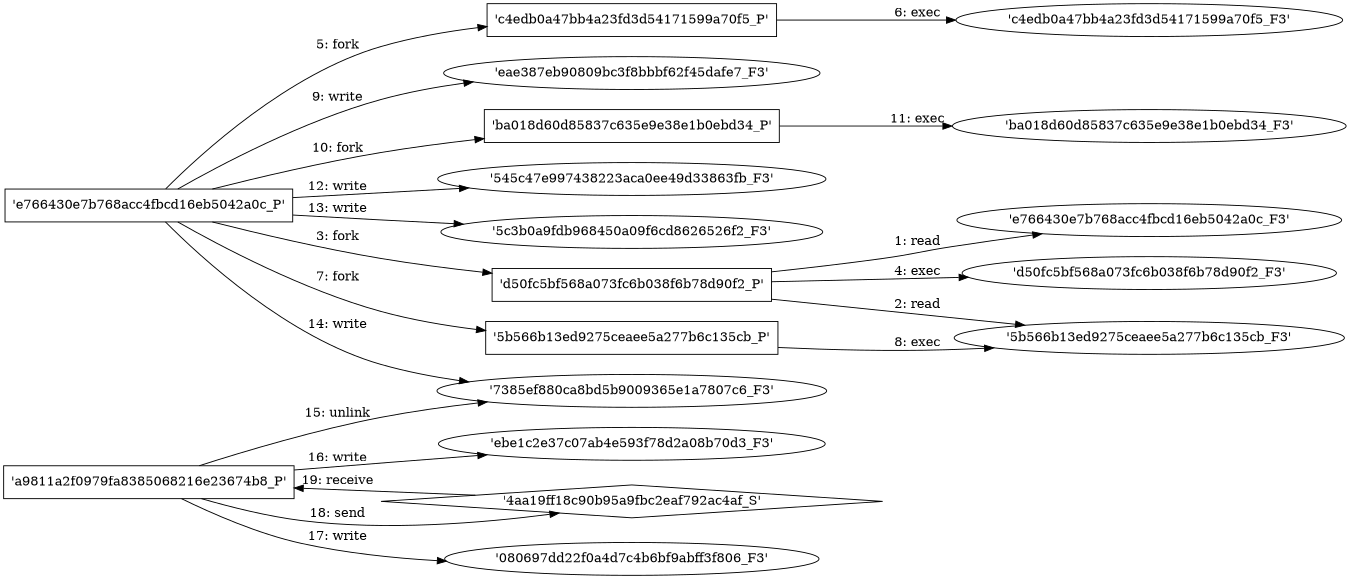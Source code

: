 digraph "D:\Learning\Paper\apt\基于CTI的攻击预警\Dataset\攻击图\ASGfromALLCTI\Threat Round-up for June 2 - June 9.dot" {
rankdir="LR"
size="9"
fixedsize="false"
splines="true"
nodesep=0.3
ranksep=0
fontsize=10
overlap="scalexy"
engine= "neato"
	"'e766430e7b768acc4fbcd16eb5042a0c_F3'" [node_type=file shape=ellipse]
	"'d50fc5bf568a073fc6b038f6b78d90f2_P'" [node_type=Process shape=box]
	"'d50fc5bf568a073fc6b038f6b78d90f2_P'" -> "'e766430e7b768acc4fbcd16eb5042a0c_F3'" [label="1: read"]
	"'5b566b13ed9275ceaee5a277b6c135cb_F3'" [node_type=file shape=ellipse]
	"'d50fc5bf568a073fc6b038f6b78d90f2_P'" [node_type=Process shape=box]
	"'d50fc5bf568a073fc6b038f6b78d90f2_P'" -> "'5b566b13ed9275ceaee5a277b6c135cb_F3'" [label="2: read"]
	"'e766430e7b768acc4fbcd16eb5042a0c_P'" [node_type=Process shape=box]
	"'d50fc5bf568a073fc6b038f6b78d90f2_P'" [node_type=Process shape=box]
	"'e766430e7b768acc4fbcd16eb5042a0c_P'" -> "'d50fc5bf568a073fc6b038f6b78d90f2_P'" [label="3: fork"]
	"'d50fc5bf568a073fc6b038f6b78d90f2_P'" [node_type=Process shape=box]
	"'d50fc5bf568a073fc6b038f6b78d90f2_F3'" [node_type=File shape=ellipse]
	"'d50fc5bf568a073fc6b038f6b78d90f2_P'" -> "'d50fc5bf568a073fc6b038f6b78d90f2_F3'" [label="4: exec"]
	"'e766430e7b768acc4fbcd16eb5042a0c_P'" [node_type=Process shape=box]
	"'c4edb0a47bb4a23fd3d54171599a70f5_P'" [node_type=Process shape=box]
	"'e766430e7b768acc4fbcd16eb5042a0c_P'" -> "'c4edb0a47bb4a23fd3d54171599a70f5_P'" [label="5: fork"]
	"'c4edb0a47bb4a23fd3d54171599a70f5_P'" [node_type=Process shape=box]
	"'c4edb0a47bb4a23fd3d54171599a70f5_F3'" [node_type=File shape=ellipse]
	"'c4edb0a47bb4a23fd3d54171599a70f5_P'" -> "'c4edb0a47bb4a23fd3d54171599a70f5_F3'" [label="6: exec"]
	"'e766430e7b768acc4fbcd16eb5042a0c_P'" [node_type=Process shape=box]
	"'5b566b13ed9275ceaee5a277b6c135cb_P'" [node_type=Process shape=box]
	"'e766430e7b768acc4fbcd16eb5042a0c_P'" -> "'5b566b13ed9275ceaee5a277b6c135cb_P'" [label="7: fork"]
	"'5b566b13ed9275ceaee5a277b6c135cb_P'" [node_type=Process shape=box]
	"'5b566b13ed9275ceaee5a277b6c135cb_F3'" [node_type=File shape=ellipse]
	"'5b566b13ed9275ceaee5a277b6c135cb_P'" -> "'5b566b13ed9275ceaee5a277b6c135cb_F3'" [label="8: exec"]
	"'eae387eb90809bc3f8bbbf62f45dafe7_F3'" [node_type=file shape=ellipse]
	"'e766430e7b768acc4fbcd16eb5042a0c_P'" [node_type=Process shape=box]
	"'e766430e7b768acc4fbcd16eb5042a0c_P'" -> "'eae387eb90809bc3f8bbbf62f45dafe7_F3'" [label="9: write"]
	"'e766430e7b768acc4fbcd16eb5042a0c_P'" [node_type=Process shape=box]
	"'ba018d60d85837c635e9e38e1b0ebd34_P'" [node_type=Process shape=box]
	"'e766430e7b768acc4fbcd16eb5042a0c_P'" -> "'ba018d60d85837c635e9e38e1b0ebd34_P'" [label="10: fork"]
	"'ba018d60d85837c635e9e38e1b0ebd34_P'" [node_type=Process shape=box]
	"'ba018d60d85837c635e9e38e1b0ebd34_F3'" [node_type=File shape=ellipse]
	"'ba018d60d85837c635e9e38e1b0ebd34_P'" -> "'ba018d60d85837c635e9e38e1b0ebd34_F3'" [label="11: exec"]
	"'545c47e997438223aca0ee49d33863fb_F3'" [node_type=file shape=ellipse]
	"'e766430e7b768acc4fbcd16eb5042a0c_P'" [node_type=Process shape=box]
	"'e766430e7b768acc4fbcd16eb5042a0c_P'" -> "'545c47e997438223aca0ee49d33863fb_F3'" [label="12: write"]
	"'5c3b0a9fdb968450a09f6cd8626526f2_F3'" [node_type=file shape=ellipse]
	"'e766430e7b768acc4fbcd16eb5042a0c_P'" [node_type=Process shape=box]
	"'e766430e7b768acc4fbcd16eb5042a0c_P'" -> "'5c3b0a9fdb968450a09f6cd8626526f2_F3'" [label="13: write"]
	"'7385ef880ca8bd5b9009365e1a7807c6_F3'" [node_type=file shape=ellipse]
	"'e766430e7b768acc4fbcd16eb5042a0c_P'" [node_type=Process shape=box]
	"'e766430e7b768acc4fbcd16eb5042a0c_P'" -> "'7385ef880ca8bd5b9009365e1a7807c6_F3'" [label="14: write"]
	"'7385ef880ca8bd5b9009365e1a7807c6_F3'" [node_type=file shape=ellipse]
	"'a9811a2f0979fa8385068216e23674b8_P'" [node_type=Process shape=box]
	"'a9811a2f0979fa8385068216e23674b8_P'" -> "'7385ef880ca8bd5b9009365e1a7807c6_F3'" [label="15: unlink"]
	"'ebe1c2e37c07ab4e593f78d2a08b70d3_F3'" [node_type=file shape=ellipse]
	"'a9811a2f0979fa8385068216e23674b8_P'" [node_type=Process shape=box]
	"'a9811a2f0979fa8385068216e23674b8_P'" -> "'ebe1c2e37c07ab4e593f78d2a08b70d3_F3'" [label="16: write"]
	"'080697dd22f0a4d7c4b6bf9abff3f806_F3'" [node_type=file shape=ellipse]
	"'a9811a2f0979fa8385068216e23674b8_P'" [node_type=Process shape=box]
	"'a9811a2f0979fa8385068216e23674b8_P'" -> "'080697dd22f0a4d7c4b6bf9abff3f806_F3'" [label="17: write"]
	"'4aa19ff18c90b95a9fbc2eaf792ac4af_S'" [node_type=Socket shape=diamond]
	"'a9811a2f0979fa8385068216e23674b8_P'" [node_type=Process shape=box]
	"'a9811a2f0979fa8385068216e23674b8_P'" -> "'4aa19ff18c90b95a9fbc2eaf792ac4af_S'" [label="18: send"]
	"'4aa19ff18c90b95a9fbc2eaf792ac4af_S'" -> "'a9811a2f0979fa8385068216e23674b8_P'" [label="19: receive"]
}
